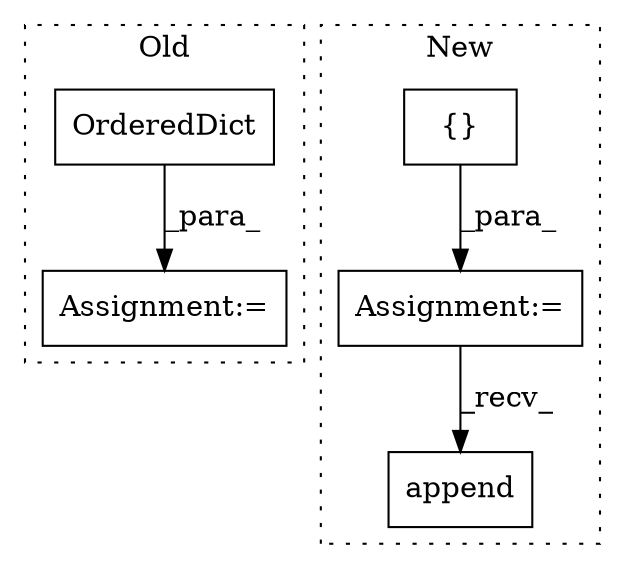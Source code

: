 digraph G {
subgraph cluster0 {
1 [label="OrderedDict" a="32" s="8143" l="13" shape="box"];
5 [label="Assignment:=" a="7" s="8142" l="1" shape="box"];
label = "Old";
style="dotted";
}
subgraph cluster1 {
2 [label="append" a="32" s="8929,8944" l="7,1" shape="box"];
3 [label="Assignment:=" a="7" s="8745" l="1" shape="box"];
4 [label="{}" a="4" s="8755" l="2" shape="box"];
label = "New";
style="dotted";
}
1 -> 5 [label="_para_"];
3 -> 2 [label="_recv_"];
4 -> 3 [label="_para_"];
}